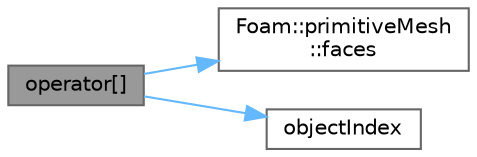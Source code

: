 digraph "operator[]"
{
 // LATEX_PDF_SIZE
  bgcolor="transparent";
  edge [fontname=Helvetica,fontsize=10,labelfontname=Helvetica,labelfontsize=10];
  node [fontname=Helvetica,fontsize=10,shape=box,height=0.2,width=0.4];
  rankdir="LR";
  Node1 [id="Node000001",label="operator[]",height=0.2,width=0.4,color="gray40", fillcolor="grey60", style="filled", fontcolor="black",tooltip=" "];
  Node1 -> Node2 [id="edge1_Node000001_Node000002",color="steelblue1",style="solid",tooltip=" "];
  Node2 [id="Node000002",label="Foam::primitiveMesh\l::faces",height=0.2,width=0.4,color="grey40", fillcolor="white", style="filled",URL="$classFoam_1_1primitiveMesh.html#a44c5bf05968184d2e42a595203dc8e69",tooltip=" "];
  Node1 -> Node3 [id="edge2_Node000001_Node000003",color="steelblue1",style="solid",tooltip=" "];
  Node3 [id="Node000003",label="objectIndex",height=0.2,width=0.4,color="grey40", fillcolor="white", style="filled",URL="$classFoam_1_1treeDataFace.html#a83ee1e70e08348e1406a964103a38f99",tooltip=" "];
}
